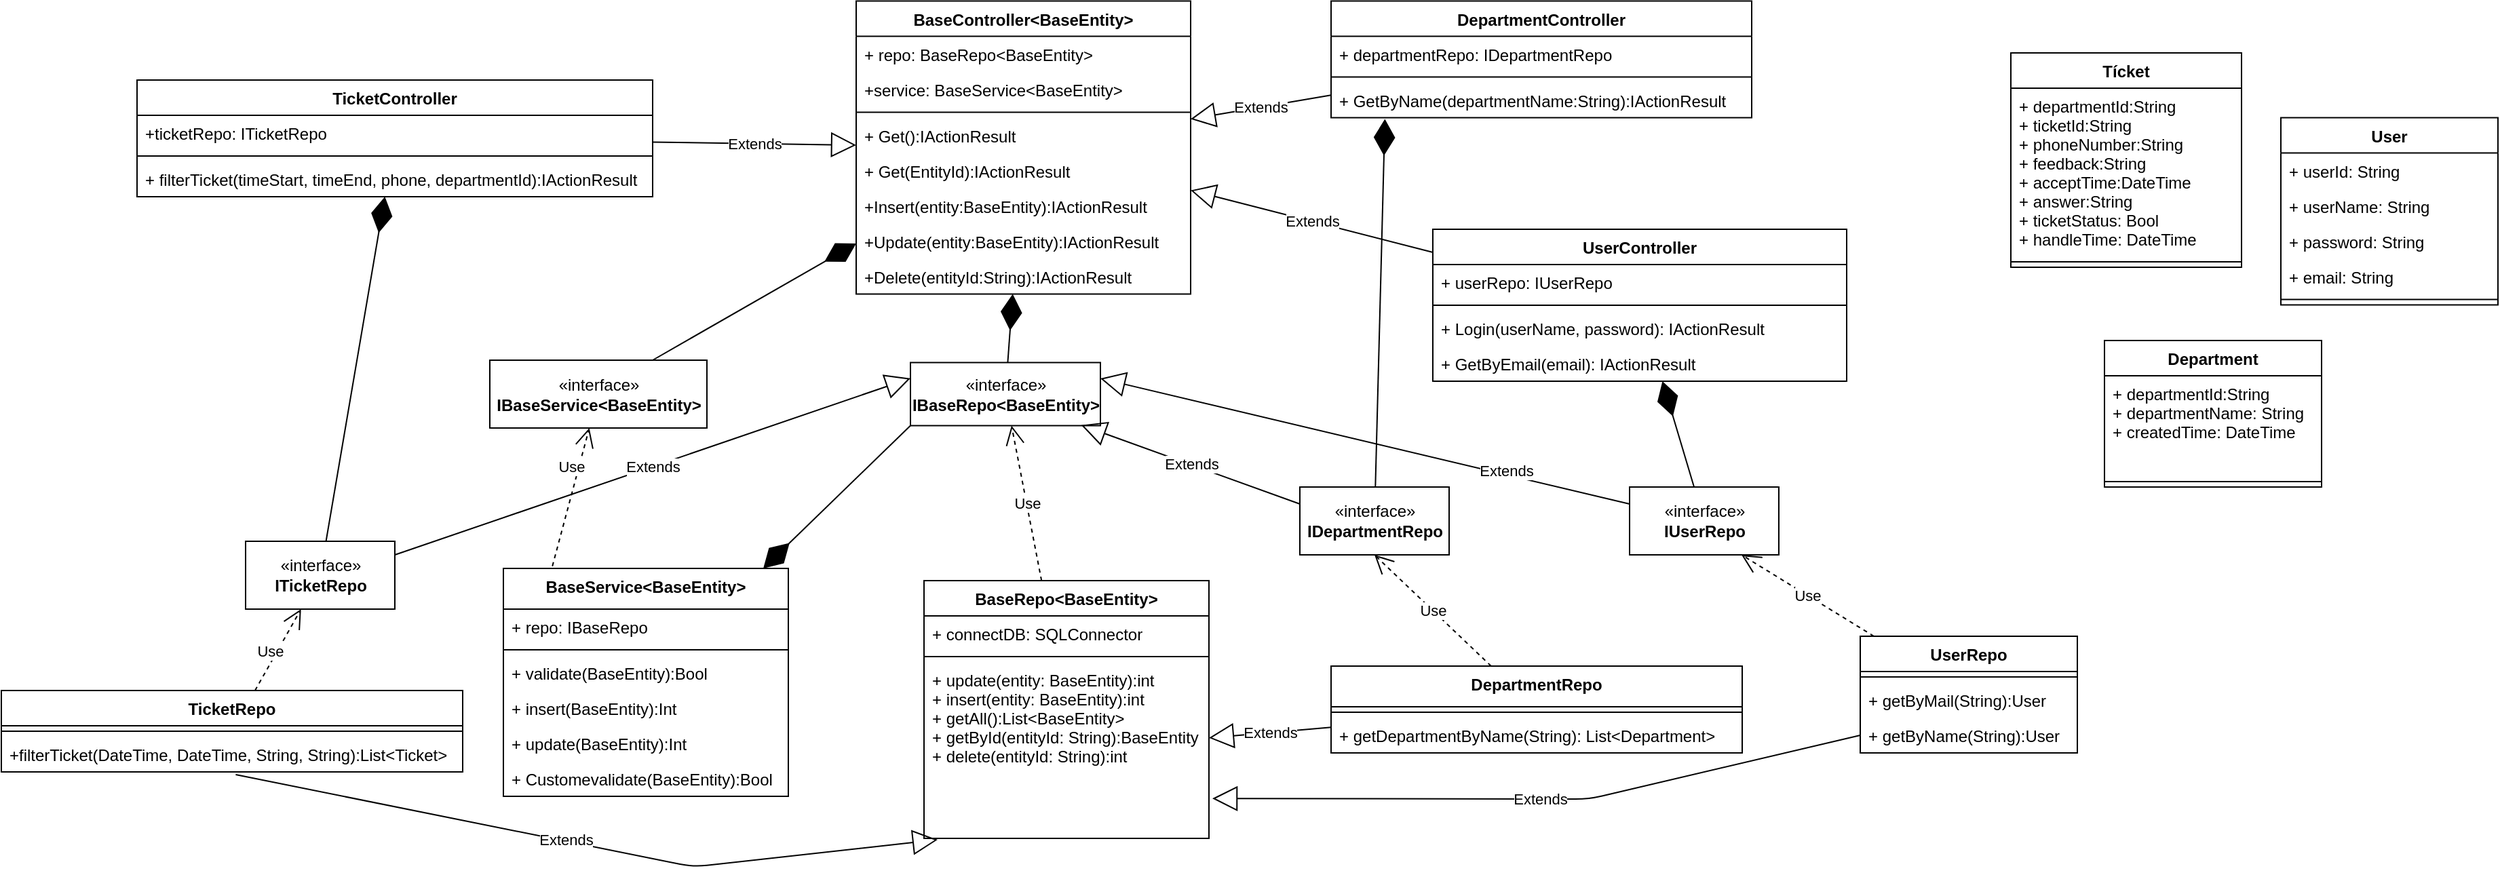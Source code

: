 <mxfile version="14.8.4" type="device"><diagram id="C5RBs43oDa-KdzZeNtuy" name="Page-1"><mxGraphModel dx="1821" dy="573" grid="1" gridSize="10" guides="1" tooltips="1" connect="1" arrows="1" fold="1" page="1" pageScale="1" pageWidth="827" pageHeight="1169" math="0" shadow="0"><root><mxCell id="WIyWlLk6GJQsqaUBKTNV-0"/><mxCell id="WIyWlLk6GJQsqaUBKTNV-1" parent="WIyWlLk6GJQsqaUBKTNV-0"/><mxCell id="pYWJ3vZQyfORk4aJKNxP-12" value="Tícket" style="swimlane;fontStyle=1;align=center;verticalAlign=top;childLayout=stackLayout;horizontal=1;startSize=26;horizontalStack=0;resizeParent=1;resizeParentMax=0;resizeLast=0;collapsible=1;marginBottom=0;" vertex="1" parent="WIyWlLk6GJQsqaUBKTNV-1"><mxGeometry x="1241" y="60" width="170" height="158" as="geometry"/></mxCell><mxCell id="pYWJ3vZQyfORk4aJKNxP-13" value="+ departmentId:String&#10;+ ticketId:String&#10;+ phoneNumber:String&#10;+ feedback:String&#10;+ acceptTime:DateTime&#10;+ answer:String&#10;+ ticketStatus: Bool&#10;+ handleTime: DateTime" style="text;strokeColor=none;fillColor=none;align=left;verticalAlign=top;spacingLeft=4;spacingRight=4;overflow=hidden;rotatable=0;points=[[0,0.5],[1,0.5]];portConstraint=eastwest;" vertex="1" parent="pYWJ3vZQyfORk4aJKNxP-12"><mxGeometry y="26" width="170" height="124" as="geometry"/></mxCell><mxCell id="pYWJ3vZQyfORk4aJKNxP-14" value="" style="line;strokeWidth=1;fillColor=none;align=left;verticalAlign=middle;spacingTop=-1;spacingLeft=3;spacingRight=3;rotatable=0;labelPosition=right;points=[];portConstraint=eastwest;" vertex="1" parent="pYWJ3vZQyfORk4aJKNxP-12"><mxGeometry y="150" width="170" height="8" as="geometry"/></mxCell><mxCell id="pYWJ3vZQyfORk4aJKNxP-16" value="Department" style="swimlane;fontStyle=1;align=center;verticalAlign=top;childLayout=stackLayout;horizontal=1;startSize=26;horizontalStack=0;resizeParent=1;resizeParentMax=0;resizeLast=0;collapsible=1;marginBottom=0;" vertex="1" parent="WIyWlLk6GJQsqaUBKTNV-1"><mxGeometry x="1310" y="272" width="160" height="108" as="geometry"/></mxCell><mxCell id="pYWJ3vZQyfORk4aJKNxP-17" value="+ departmentId:String&#10;+ departmentName: String&#10;+ createdTime: DateTime" style="text;strokeColor=none;fillColor=none;align=left;verticalAlign=top;spacingLeft=4;spacingRight=4;overflow=hidden;rotatable=0;points=[[0,0.5],[1,0.5]];portConstraint=eastwest;" vertex="1" parent="pYWJ3vZQyfORk4aJKNxP-16"><mxGeometry y="26" width="160" height="74" as="geometry"/></mxCell><mxCell id="pYWJ3vZQyfORk4aJKNxP-18" value="" style="line;strokeWidth=1;fillColor=none;align=left;verticalAlign=middle;spacingTop=-1;spacingLeft=3;spacingRight=3;rotatable=0;labelPosition=right;points=[];portConstraint=eastwest;" vertex="1" parent="pYWJ3vZQyfORk4aJKNxP-16"><mxGeometry y="100" width="160" height="8" as="geometry"/></mxCell><mxCell id="pYWJ3vZQyfORk4aJKNxP-21" value="«interface»&lt;br&gt;&lt;b&gt;IBaseService&amp;lt;BaseEntity&amp;gt;&lt;br&gt;&lt;/b&gt;" style="html=1;" vertex="1" parent="WIyWlLk6GJQsqaUBKTNV-1"><mxGeometry x="120" y="286.5" width="160" height="50" as="geometry"/></mxCell><mxCell id="pYWJ3vZQyfORk4aJKNxP-22" value="«interface»&lt;br&gt;&lt;b&gt;IBaseRepo&amp;lt;BaseEntity&amp;gt;&lt;/b&gt;" style="html=1;" vertex="1" parent="WIyWlLk6GJQsqaUBKTNV-1"><mxGeometry x="430" y="288.25" width="140" height="46.5" as="geometry"/></mxCell><mxCell id="pYWJ3vZQyfORk4aJKNxP-27" style="edgeStyle=orthogonalEdgeStyle;rounded=0;orthogonalLoop=1;jettySize=auto;html=1;exitX=0.5;exitY=1;exitDx=0;exitDy=0;" edge="1" parent="WIyWlLk6GJQsqaUBKTNV-1" source="pYWJ3vZQyfORk4aJKNxP-22" target="pYWJ3vZQyfORk4aJKNxP-22"><mxGeometry relative="1" as="geometry"/></mxCell><mxCell id="pYWJ3vZQyfORk4aJKNxP-28" value="BaseRepo&lt;BaseEntity&gt;" style="swimlane;fontStyle=1;align=center;verticalAlign=top;childLayout=stackLayout;horizontal=1;startSize=26;horizontalStack=0;resizeParent=1;resizeParentMax=0;resizeLast=0;collapsible=1;marginBottom=0;" vertex="1" parent="WIyWlLk6GJQsqaUBKTNV-1"><mxGeometry x="440" y="449" width="210" height="190" as="geometry"/></mxCell><mxCell id="pYWJ3vZQyfORk4aJKNxP-29" value="+ connectDB: SQLConnector" style="text;strokeColor=none;fillColor=none;align=left;verticalAlign=top;spacingLeft=4;spacingRight=4;overflow=hidden;rotatable=0;points=[[0,0.5],[1,0.5]];portConstraint=eastwest;" vertex="1" parent="pYWJ3vZQyfORk4aJKNxP-28"><mxGeometry y="26" width="210" height="26" as="geometry"/></mxCell><mxCell id="pYWJ3vZQyfORk4aJKNxP-30" value="" style="line;strokeWidth=1;fillColor=none;align=left;verticalAlign=middle;spacingTop=-1;spacingLeft=3;spacingRight=3;rotatable=0;labelPosition=right;points=[];portConstraint=eastwest;" vertex="1" parent="pYWJ3vZQyfORk4aJKNxP-28"><mxGeometry y="52" width="210" height="8" as="geometry"/></mxCell><mxCell id="pYWJ3vZQyfORk4aJKNxP-31" value="+ update(entity: BaseEntity):int&#10;+ insert(entity: BaseEntity):int&#10;+ getAll():List&lt;BaseEntity&gt;&#10;+ getById(entityId: String):BaseEntity&#10;+ delete(entityId: String):int" style="text;strokeColor=none;fillColor=none;align=left;verticalAlign=top;spacingLeft=4;spacingRight=4;overflow=hidden;rotatable=0;points=[[0,0.5],[1,0.5]];portConstraint=eastwest;" vertex="1" parent="pYWJ3vZQyfORk4aJKNxP-28"><mxGeometry y="60" width="210" height="130" as="geometry"/></mxCell><mxCell id="pYWJ3vZQyfORk4aJKNxP-32" value="BaseService&lt;BaseEntity&gt;" style="swimlane;fontStyle=1;align=center;verticalAlign=top;childLayout=stackLayout;horizontal=1;startSize=30;horizontalStack=0;resizeParent=1;resizeParentMax=0;resizeLast=0;collapsible=1;marginBottom=0;" vertex="1" parent="WIyWlLk6GJQsqaUBKTNV-1"><mxGeometry x="130" y="440" width="210" height="168" as="geometry"/></mxCell><mxCell id="pYWJ3vZQyfORk4aJKNxP-33" value="+ repo: IBaseRepo" style="text;strokeColor=none;fillColor=none;align=left;verticalAlign=top;spacingLeft=4;spacingRight=4;overflow=hidden;rotatable=0;points=[[0,0.5],[1,0.5]];portConstraint=eastwest;" vertex="1" parent="pYWJ3vZQyfORk4aJKNxP-32"><mxGeometry y="30" width="210" height="26" as="geometry"/></mxCell><mxCell id="pYWJ3vZQyfORk4aJKNxP-34" value="" style="line;strokeWidth=1;fillColor=none;align=left;verticalAlign=middle;spacingTop=-1;spacingLeft=3;spacingRight=3;rotatable=0;labelPosition=right;points=[];portConstraint=eastwest;" vertex="1" parent="pYWJ3vZQyfORk4aJKNxP-32"><mxGeometry y="56" width="210" height="8" as="geometry"/></mxCell><mxCell id="pYWJ3vZQyfORk4aJKNxP-35" value="+ validate(BaseEntity):Bool" style="text;strokeColor=none;fillColor=none;align=left;verticalAlign=top;spacingLeft=4;spacingRight=4;overflow=hidden;rotatable=0;points=[[0,0.5],[1,0.5]];portConstraint=eastwest;" vertex="1" parent="pYWJ3vZQyfORk4aJKNxP-32"><mxGeometry y="64" width="210" height="26" as="geometry"/></mxCell><mxCell id="pYWJ3vZQyfORk4aJKNxP-61" value="+ insert(BaseEntity):Int" style="text;strokeColor=none;fillColor=none;align=left;verticalAlign=top;spacingLeft=4;spacingRight=4;overflow=hidden;rotatable=0;points=[[0,0.5],[1,0.5]];portConstraint=eastwest;" vertex="1" parent="pYWJ3vZQyfORk4aJKNxP-32"><mxGeometry y="90" width="210" height="26" as="geometry"/></mxCell><mxCell id="pYWJ3vZQyfORk4aJKNxP-62" value="+ update(BaseEntity):Int" style="text;strokeColor=none;fillColor=none;align=left;verticalAlign=top;spacingLeft=4;spacingRight=4;overflow=hidden;rotatable=0;points=[[0,0.5],[1,0.5]];portConstraint=eastwest;" vertex="1" parent="pYWJ3vZQyfORk4aJKNxP-32"><mxGeometry y="116" width="210" height="26" as="geometry"/></mxCell><mxCell id="pYWJ3vZQyfORk4aJKNxP-63" value="+ Customevalidate(BaseEntity):Bool" style="text;strokeColor=none;fillColor=none;align=left;verticalAlign=top;spacingLeft=4;spacingRight=4;overflow=hidden;rotatable=0;points=[[0,0.5],[1,0.5]];portConstraint=eastwest;" vertex="1" parent="pYWJ3vZQyfORk4aJKNxP-32"><mxGeometry y="142" width="210" height="26" as="geometry"/></mxCell><mxCell id="pYWJ3vZQyfORk4aJKNxP-41" value="" style="endArrow=diamondThin;endFill=1;endSize=24;html=1;exitX=0;exitY=1;exitDx=0;exitDy=0;" edge="1" parent="WIyWlLk6GJQsqaUBKTNV-1" source="pYWJ3vZQyfORk4aJKNxP-22" target="pYWJ3vZQyfORk4aJKNxP-32"><mxGeometry width="160" relative="1" as="geometry"><mxPoint x="660" y="244.5" as="sourcePoint"/><mxPoint x="500" y="244.5" as="targetPoint"/></mxGeometry></mxCell><mxCell id="pYWJ3vZQyfORk4aJKNxP-48" value="BaseController&lt;BaseEntity&gt;" style="swimlane;fontStyle=1;align=center;verticalAlign=top;childLayout=stackLayout;horizontal=1;startSize=26;horizontalStack=0;resizeParent=1;resizeParentMax=0;resizeLast=0;collapsible=1;marginBottom=0;" vertex="1" parent="WIyWlLk6GJQsqaUBKTNV-1"><mxGeometry x="390" y="21.75" width="246.5" height="216" as="geometry"/></mxCell><mxCell id="pYWJ3vZQyfORk4aJKNxP-49" value="+ repo: BaseRepo&lt;BaseEntity&gt;" style="text;strokeColor=none;fillColor=none;align=left;verticalAlign=top;spacingLeft=4;spacingRight=4;overflow=hidden;rotatable=0;points=[[0,0.5],[1,0.5]];portConstraint=eastwest;" vertex="1" parent="pYWJ3vZQyfORk4aJKNxP-48"><mxGeometry y="26" width="246.5" height="26" as="geometry"/></mxCell><mxCell id="pYWJ3vZQyfORk4aJKNxP-52" value="+service: BaseService&lt;BaseEntity&gt;" style="text;strokeColor=none;fillColor=none;align=left;verticalAlign=top;spacingLeft=4;spacingRight=4;overflow=hidden;rotatable=0;points=[[0,0.5],[1,0.5]];portConstraint=eastwest;" vertex="1" parent="pYWJ3vZQyfORk4aJKNxP-48"><mxGeometry y="52" width="246.5" height="26" as="geometry"/></mxCell><mxCell id="pYWJ3vZQyfORk4aJKNxP-50" value="" style="line;strokeWidth=1;fillColor=none;align=left;verticalAlign=middle;spacingTop=-1;spacingLeft=3;spacingRight=3;rotatable=0;labelPosition=right;points=[];portConstraint=eastwest;" vertex="1" parent="pYWJ3vZQyfORk4aJKNxP-48"><mxGeometry y="78" width="246.5" height="8" as="geometry"/></mxCell><mxCell id="pYWJ3vZQyfORk4aJKNxP-51" value="+ Get():IActionResult&#10;" style="text;strokeColor=none;fillColor=none;align=left;verticalAlign=top;spacingLeft=4;spacingRight=4;overflow=hidden;rotatable=0;points=[[0,0.5],[1,0.5]];portConstraint=eastwest;" vertex="1" parent="pYWJ3vZQyfORk4aJKNxP-48"><mxGeometry y="86" width="246.5" height="26" as="geometry"/></mxCell><mxCell id="pYWJ3vZQyfORk4aJKNxP-53" value="+ Get(EntityId):IActionResult&#10;" style="text;strokeColor=none;fillColor=none;align=left;verticalAlign=top;spacingLeft=4;spacingRight=4;overflow=hidden;rotatable=0;points=[[0,0.5],[1,0.5]];portConstraint=eastwest;" vertex="1" parent="pYWJ3vZQyfORk4aJKNxP-48"><mxGeometry y="112" width="246.5" height="26" as="geometry"/></mxCell><mxCell id="pYWJ3vZQyfORk4aJKNxP-54" value="+Insert(entity:BaseEntity):IActionResult" style="text;strokeColor=none;fillColor=none;align=left;verticalAlign=top;spacingLeft=4;spacingRight=4;overflow=hidden;rotatable=0;points=[[0,0.5],[1,0.5]];portConstraint=eastwest;" vertex="1" parent="pYWJ3vZQyfORk4aJKNxP-48"><mxGeometry y="138" width="246.5" height="26" as="geometry"/></mxCell><mxCell id="pYWJ3vZQyfORk4aJKNxP-55" value="+Update(entity:BaseEntity):IActionResult" style="text;strokeColor=none;fillColor=none;align=left;verticalAlign=top;spacingLeft=4;spacingRight=4;overflow=hidden;rotatable=0;points=[[0,0.5],[1,0.5]];portConstraint=eastwest;" vertex="1" parent="pYWJ3vZQyfORk4aJKNxP-48"><mxGeometry y="164" width="246.5" height="26" as="geometry"/></mxCell><mxCell id="pYWJ3vZQyfORk4aJKNxP-56" value="+Delete(entityId:String):IActionResult" style="text;strokeColor=none;fillColor=none;align=left;verticalAlign=top;spacingLeft=4;spacingRight=4;overflow=hidden;rotatable=0;points=[[0,0.5],[1,0.5]];portConstraint=eastwest;" vertex="1" parent="pYWJ3vZQyfORk4aJKNxP-48"><mxGeometry y="190" width="246.5" height="26" as="geometry"/></mxCell><mxCell id="pYWJ3vZQyfORk4aJKNxP-57" value="" style="endArrow=diamondThin;endFill=1;endSize=24;html=1;exitX=0.75;exitY=0;exitDx=0;exitDy=0;" edge="1" parent="WIyWlLk6GJQsqaUBKTNV-1" source="pYWJ3vZQyfORk4aJKNxP-21" target="pYWJ3vZQyfORk4aJKNxP-48"><mxGeometry width="160" relative="1" as="geometry"><mxPoint x="290" y="230" as="sourcePoint"/><mxPoint x="250" y="260" as="targetPoint"/></mxGeometry></mxCell><mxCell id="pYWJ3vZQyfORk4aJKNxP-58" value="" style="endArrow=diamondThin;endFill=1;endSize=24;html=1;" edge="1" parent="WIyWlLk6GJQsqaUBKTNV-1" source="pYWJ3vZQyfORk4aJKNxP-22" target="pYWJ3vZQyfORk4aJKNxP-48"><mxGeometry width="160" relative="1" as="geometry"><mxPoint x="400" y="228.219" as="sourcePoint"/><mxPoint x="300" y="300" as="targetPoint"/></mxGeometry></mxCell><mxCell id="pYWJ3vZQyfORk4aJKNxP-59" value="«interface»&lt;br&gt;&lt;b&gt;IDepartmentRepo&lt;/b&gt;" style="html=1;" vertex="1" parent="WIyWlLk6GJQsqaUBKTNV-1"><mxGeometry x="717" y="380" width="110" height="50" as="geometry"/></mxCell><mxCell id="pYWJ3vZQyfORk4aJKNxP-60" value="«interface»&lt;br&gt;&lt;b&gt;ITicketRepo&lt;/b&gt;" style="html=1;" vertex="1" parent="WIyWlLk6GJQsqaUBKTNV-1"><mxGeometry x="-60" y="420" width="110" height="50" as="geometry"/></mxCell><mxCell id="pYWJ3vZQyfORk4aJKNxP-67" value="Extends" style="endArrow=block;endSize=16;endFill=0;html=1;entryX=0.899;entryY=0.992;entryDx=0;entryDy=0;exitX=0;exitY=0.25;exitDx=0;exitDy=0;entryPerimeter=0;" edge="1" parent="WIyWlLk6GJQsqaUBKTNV-1" source="pYWJ3vZQyfORk4aJKNxP-59" target="pYWJ3vZQyfORk4aJKNxP-22"><mxGeometry width="160" relative="1" as="geometry"><mxPoint x="550" y="330" as="sourcePoint"/><mxPoint x="730" y="360" as="targetPoint"/></mxGeometry></mxCell><mxCell id="pYWJ3vZQyfORk4aJKNxP-68" value="Extends" style="endArrow=block;endSize=16;endFill=0;html=1;entryX=0;entryY=0.25;entryDx=0;entryDy=0;" edge="1" parent="WIyWlLk6GJQsqaUBKTNV-1" target="pYWJ3vZQyfORk4aJKNxP-22"><mxGeometry width="160" relative="1" as="geometry"><mxPoint x="50" y="430" as="sourcePoint"/><mxPoint x="440" y="310" as="targetPoint"/></mxGeometry></mxCell><mxCell id="pYWJ3vZQyfORk4aJKNxP-69" value="TicketRepo" style="swimlane;fontStyle=1;align=center;verticalAlign=top;childLayout=stackLayout;horizontal=1;startSize=26;horizontalStack=0;resizeParent=1;resizeParentMax=0;resizeLast=0;collapsible=1;marginBottom=0;" vertex="1" parent="WIyWlLk6GJQsqaUBKTNV-1"><mxGeometry x="-240" y="530" width="340" height="60" as="geometry"/></mxCell><mxCell id="pYWJ3vZQyfORk4aJKNxP-71" value="" style="line;strokeWidth=1;fillColor=none;align=left;verticalAlign=middle;spacingTop=-1;spacingLeft=3;spacingRight=3;rotatable=0;labelPosition=right;points=[];portConstraint=eastwest;" vertex="1" parent="pYWJ3vZQyfORk4aJKNxP-69"><mxGeometry y="26" width="340" height="8" as="geometry"/></mxCell><mxCell id="pYWJ3vZQyfORk4aJKNxP-72" value="+filterTicket(DateTime, DateTime, String, String):List&lt;Ticket&gt;" style="text;strokeColor=none;fillColor=none;align=left;verticalAlign=top;spacingLeft=4;spacingRight=4;overflow=hidden;rotatable=0;points=[[0,0.5],[1,0.5]];portConstraint=eastwest;" vertex="1" parent="pYWJ3vZQyfORk4aJKNxP-69"><mxGeometry y="34" width="340" height="26" as="geometry"/></mxCell><mxCell id="pYWJ3vZQyfORk4aJKNxP-73" value="DepartmentRepo" style="swimlane;fontStyle=1;align=center;verticalAlign=top;childLayout=stackLayout;horizontal=1;startSize=30;horizontalStack=0;resizeParent=1;resizeParentMax=0;resizeLast=0;collapsible=1;marginBottom=0;" vertex="1" parent="WIyWlLk6GJQsqaUBKTNV-1"><mxGeometry x="740" y="512" width="303" height="64" as="geometry"/></mxCell><mxCell id="pYWJ3vZQyfORk4aJKNxP-75" value="" style="line;strokeWidth=1;fillColor=none;align=left;verticalAlign=middle;spacingTop=-1;spacingLeft=3;spacingRight=3;rotatable=0;labelPosition=right;points=[];portConstraint=eastwest;" vertex="1" parent="pYWJ3vZQyfORk4aJKNxP-73"><mxGeometry y="30" width="303" height="8" as="geometry"/></mxCell><mxCell id="pYWJ3vZQyfORk4aJKNxP-82" value="+ getDepartmentByName(String): List&lt;Department&gt;" style="text;strokeColor=none;fillColor=none;align=left;verticalAlign=top;spacingLeft=4;spacingRight=4;overflow=hidden;rotatable=0;points=[[0,0.5],[1,0.5]];portConstraint=eastwest;" vertex="1" parent="pYWJ3vZQyfORk4aJKNxP-73"><mxGeometry y="38" width="303" height="26" as="geometry"/></mxCell><mxCell id="pYWJ3vZQyfORk4aJKNxP-79" value="Extends" style="endArrow=block;endSize=16;endFill=0;html=1;exitX=0.508;exitY=1.077;exitDx=0;exitDy=0;exitPerimeter=0;" edge="1" parent="WIyWlLk6GJQsqaUBKTNV-1" source="pYWJ3vZQyfORk4aJKNxP-72"><mxGeometry x="-0.057" y="1" width="160" relative="1" as="geometry"><mxPoint x="440" y="309.875" as="sourcePoint"/><mxPoint x="450" y="640" as="targetPoint"/><Array as="points"><mxPoint x="270" y="660"/></Array><mxPoint as="offset"/></mxGeometry></mxCell><mxCell id="pYWJ3vZQyfORk4aJKNxP-84" value="TicketController" style="swimlane;fontStyle=1;align=center;verticalAlign=top;childLayout=stackLayout;horizontal=1;startSize=26;horizontalStack=0;resizeParent=1;resizeParentMax=0;resizeLast=0;collapsible=1;marginBottom=0;" vertex="1" parent="WIyWlLk6GJQsqaUBKTNV-1"><mxGeometry x="-140" y="80" width="380" height="86" as="geometry"/></mxCell><mxCell id="pYWJ3vZQyfORk4aJKNxP-85" value="+ticketRepo: ITicketRepo" style="text;strokeColor=none;fillColor=none;align=left;verticalAlign=top;spacingLeft=4;spacingRight=4;overflow=hidden;rotatable=0;points=[[0,0.5],[1,0.5]];portConstraint=eastwest;" vertex="1" parent="pYWJ3vZQyfORk4aJKNxP-84"><mxGeometry y="26" width="380" height="26" as="geometry"/></mxCell><mxCell id="pYWJ3vZQyfORk4aJKNxP-86" value="" style="line;strokeWidth=1;fillColor=none;align=left;verticalAlign=middle;spacingTop=-1;spacingLeft=3;spacingRight=3;rotatable=0;labelPosition=right;points=[];portConstraint=eastwest;" vertex="1" parent="pYWJ3vZQyfORk4aJKNxP-84"><mxGeometry y="52" width="380" height="8" as="geometry"/></mxCell><mxCell id="pYWJ3vZQyfORk4aJKNxP-87" value="+ filterTicket(timeStart, timeEnd, phone, departmentId):IActionResult" style="text;strokeColor=none;fillColor=none;align=left;verticalAlign=top;spacingLeft=4;spacingRight=4;overflow=hidden;rotatable=0;points=[[0,0.5],[1,0.5]];portConstraint=eastwest;" vertex="1" parent="pYWJ3vZQyfORk4aJKNxP-84"><mxGeometry y="60" width="380" height="26" as="geometry"/></mxCell><mxCell id="pYWJ3vZQyfORk4aJKNxP-88" value="Extends" style="endArrow=block;endSize=16;endFill=0;html=1;" edge="1" parent="WIyWlLk6GJQsqaUBKTNV-1" source="pYWJ3vZQyfORk4aJKNxP-84" target="pYWJ3vZQyfORk4aJKNxP-48"><mxGeometry width="160" relative="1" as="geometry"><mxPoint x="440" y="309.875" as="sourcePoint"/><mxPoint x="60" y="455" as="targetPoint"/></mxGeometry></mxCell><mxCell id="pYWJ3vZQyfORk4aJKNxP-89" value="DepartmentController" style="swimlane;fontStyle=1;align=center;verticalAlign=top;childLayout=stackLayout;horizontal=1;startSize=26;horizontalStack=0;resizeParent=1;resizeParentMax=0;resizeLast=0;collapsible=1;marginBottom=0;" vertex="1" parent="WIyWlLk6GJQsqaUBKTNV-1"><mxGeometry x="740" y="21.75" width="310" height="86" as="geometry"/></mxCell><mxCell id="pYWJ3vZQyfORk4aJKNxP-90" value="+ departmentRepo: IDepartmentRepo" style="text;strokeColor=none;fillColor=none;align=left;verticalAlign=top;spacingLeft=4;spacingRight=4;overflow=hidden;rotatable=0;points=[[0,0.5],[1,0.5]];portConstraint=eastwest;" vertex="1" parent="pYWJ3vZQyfORk4aJKNxP-89"><mxGeometry y="26" width="310" height="26" as="geometry"/></mxCell><mxCell id="pYWJ3vZQyfORk4aJKNxP-91" value="" style="line;strokeWidth=1;fillColor=none;align=left;verticalAlign=middle;spacingTop=-1;spacingLeft=3;spacingRight=3;rotatable=0;labelPosition=right;points=[];portConstraint=eastwest;" vertex="1" parent="pYWJ3vZQyfORk4aJKNxP-89"><mxGeometry y="52" width="310" height="8" as="geometry"/></mxCell><mxCell id="pYWJ3vZQyfORk4aJKNxP-92" value="+ GetByName(departmentName:String):IActionResult" style="text;strokeColor=none;fillColor=none;align=left;verticalAlign=top;spacingLeft=4;spacingRight=4;overflow=hidden;rotatable=0;points=[[0,0.5],[1,0.5]];portConstraint=eastwest;" vertex="1" parent="pYWJ3vZQyfORk4aJKNxP-89"><mxGeometry y="60" width="310" height="26" as="geometry"/></mxCell><mxCell id="pYWJ3vZQyfORk4aJKNxP-94" value="" style="endArrow=diamondThin;endFill=1;endSize=24;html=1;entryX=0.128;entryY=1.04;entryDx=0;entryDy=0;entryPerimeter=0;" edge="1" parent="WIyWlLk6GJQsqaUBKTNV-1" source="pYWJ3vZQyfORk4aJKNxP-59" target="pYWJ3vZQyfORk4aJKNxP-92"><mxGeometry width="160" relative="1" as="geometry"><mxPoint x="511.695" y="298.25" as="sourcePoint"/><mxPoint x="515.377" y="247.75" as="targetPoint"/></mxGeometry></mxCell><mxCell id="pYWJ3vZQyfORk4aJKNxP-95" value="" style="endArrow=diamondThin;endFill=1;endSize=24;html=1;" edge="1" parent="WIyWlLk6GJQsqaUBKTNV-1" source="pYWJ3vZQyfORk4aJKNxP-60" target="pYWJ3vZQyfORk4aJKNxP-84"><mxGeometry width="160" relative="1" as="geometry"><mxPoint x="250" y="296.5" as="sourcePoint"/><mxPoint x="400" y="210.452" as="targetPoint"/></mxGeometry></mxCell><mxCell id="pYWJ3vZQyfORk4aJKNxP-97" value="User" style="swimlane;fontStyle=1;align=center;verticalAlign=top;childLayout=stackLayout;horizontal=1;startSize=26;horizontalStack=0;resizeParent=1;resizeParentMax=0;resizeLast=0;collapsible=1;marginBottom=0;" vertex="1" parent="WIyWlLk6GJQsqaUBKTNV-1"><mxGeometry x="1440" y="107.75" width="160" height="138" as="geometry"/></mxCell><mxCell id="pYWJ3vZQyfORk4aJKNxP-98" value="+ userId: String    " style="text;strokeColor=none;fillColor=none;align=left;verticalAlign=top;spacingLeft=4;spacingRight=4;overflow=hidden;rotatable=0;points=[[0,0.5],[1,0.5]];portConstraint=eastwest;" vertex="1" parent="pYWJ3vZQyfORk4aJKNxP-97"><mxGeometry y="26" width="160" height="26" as="geometry"/></mxCell><mxCell id="pYWJ3vZQyfORk4aJKNxP-100" value="+ userName: String" style="text;strokeColor=none;fillColor=none;align=left;verticalAlign=top;spacingLeft=4;spacingRight=4;overflow=hidden;rotatable=0;points=[[0,0.5],[1,0.5]];portConstraint=eastwest;" vertex="1" parent="pYWJ3vZQyfORk4aJKNxP-97"><mxGeometry y="52" width="160" height="26" as="geometry"/></mxCell><mxCell id="pYWJ3vZQyfORk4aJKNxP-104" value="+ password: String" style="text;strokeColor=none;fillColor=none;align=left;verticalAlign=top;spacingLeft=4;spacingRight=4;overflow=hidden;rotatable=0;points=[[0,0.5],[1,0.5]];portConstraint=eastwest;" vertex="1" parent="pYWJ3vZQyfORk4aJKNxP-97"><mxGeometry y="78" width="160" height="26" as="geometry"/></mxCell><mxCell id="pYWJ3vZQyfORk4aJKNxP-105" value="+ email: String" style="text;strokeColor=none;fillColor=none;align=left;verticalAlign=top;spacingLeft=4;spacingRight=4;overflow=hidden;rotatable=0;points=[[0,0.5],[1,0.5]];portConstraint=eastwest;" vertex="1" parent="pYWJ3vZQyfORk4aJKNxP-97"><mxGeometry y="104" width="160" height="26" as="geometry"/></mxCell><mxCell id="pYWJ3vZQyfORk4aJKNxP-99" value="" style="line;strokeWidth=1;fillColor=none;align=left;verticalAlign=middle;spacingTop=-1;spacingLeft=3;spacingRight=3;rotatable=0;labelPosition=right;points=[];portConstraint=eastwest;" vertex="1" parent="pYWJ3vZQyfORk4aJKNxP-97"><mxGeometry y="130" width="160" height="8" as="geometry"/></mxCell><mxCell id="pYWJ3vZQyfORk4aJKNxP-111" value="«interface»&lt;br&gt;&lt;b&gt;IUserRepo&lt;/b&gt;" style="html=1;" vertex="1" parent="WIyWlLk6GJQsqaUBKTNV-1"><mxGeometry x="960" y="380" width="110" height="50" as="geometry"/></mxCell><mxCell id="pYWJ3vZQyfORk4aJKNxP-112" value="Extends" style="endArrow=block;endSize=16;endFill=0;html=1;exitX=0;exitY=0.25;exitDx=0;exitDy=0;" edge="1" parent="WIyWlLk6GJQsqaUBKTNV-1" source="pYWJ3vZQyfORk4aJKNxP-111"><mxGeometry x="-0.532" y="-3" width="160" relative="1" as="geometry"><mxPoint x="580" y="321.5" as="sourcePoint"/><mxPoint x="570" y="300" as="targetPoint"/><Array as="points"/><mxPoint as="offset"/></mxGeometry></mxCell><mxCell id="pYWJ3vZQyfORk4aJKNxP-113" value="UserRepo" style="swimlane;fontStyle=1;align=center;verticalAlign=top;childLayout=stackLayout;horizontal=1;startSize=26;horizontalStack=0;resizeParent=1;resizeParentMax=0;resizeLast=0;collapsible=1;marginBottom=0;" vertex="1" parent="WIyWlLk6GJQsqaUBKTNV-1"><mxGeometry x="1130" y="490" width="160" height="86" as="geometry"/></mxCell><mxCell id="pYWJ3vZQyfORk4aJKNxP-115" value="" style="line;strokeWidth=1;fillColor=none;align=left;verticalAlign=middle;spacingTop=-1;spacingLeft=3;spacingRight=3;rotatable=0;labelPosition=right;points=[];portConstraint=eastwest;" vertex="1" parent="pYWJ3vZQyfORk4aJKNxP-113"><mxGeometry y="26" width="160" height="8" as="geometry"/></mxCell><mxCell id="pYWJ3vZQyfORk4aJKNxP-116" value="+ getByMail(String):User" style="text;strokeColor=none;fillColor=none;align=left;verticalAlign=top;spacingLeft=4;spacingRight=4;overflow=hidden;rotatable=0;points=[[0,0.5],[1,0.5]];portConstraint=eastwest;" vertex="1" parent="pYWJ3vZQyfORk4aJKNxP-113"><mxGeometry y="34" width="160" height="26" as="geometry"/></mxCell><mxCell id="pYWJ3vZQyfORk4aJKNxP-118" value="+ getByName(String):User" style="text;strokeColor=none;fillColor=none;align=left;verticalAlign=top;spacingLeft=4;spacingRight=4;overflow=hidden;rotatable=0;points=[[0,0.5],[1,0.5]];portConstraint=eastwest;" vertex="1" parent="pYWJ3vZQyfORk4aJKNxP-113"><mxGeometry y="60" width="160" height="26" as="geometry"/></mxCell><mxCell id="pYWJ3vZQyfORk4aJKNxP-119" value="UserController" style="swimlane;fontStyle=1;align=center;verticalAlign=top;childLayout=stackLayout;horizontal=1;startSize=26;horizontalStack=0;resizeParent=1;resizeParentMax=0;resizeLast=0;collapsible=1;marginBottom=0;" vertex="1" parent="WIyWlLk6GJQsqaUBKTNV-1"><mxGeometry x="815" y="190" width="305" height="112" as="geometry"/></mxCell><mxCell id="pYWJ3vZQyfORk4aJKNxP-120" value="+ userRepo: IUserRepo" style="text;strokeColor=none;fillColor=none;align=left;verticalAlign=top;spacingLeft=4;spacingRight=4;overflow=hidden;rotatable=0;points=[[0,0.5],[1,0.5]];portConstraint=eastwest;" vertex="1" parent="pYWJ3vZQyfORk4aJKNxP-119"><mxGeometry y="26" width="305" height="26" as="geometry"/></mxCell><mxCell id="pYWJ3vZQyfORk4aJKNxP-121" value="" style="line;strokeWidth=1;fillColor=none;align=left;verticalAlign=middle;spacingTop=-1;spacingLeft=3;spacingRight=3;rotatable=0;labelPosition=right;points=[];portConstraint=eastwest;" vertex="1" parent="pYWJ3vZQyfORk4aJKNxP-119"><mxGeometry y="52" width="305" height="8" as="geometry"/></mxCell><mxCell id="pYWJ3vZQyfORk4aJKNxP-122" value="+ Login(userName, password): IActionResult" style="text;strokeColor=none;fillColor=none;align=left;verticalAlign=top;spacingLeft=4;spacingRight=4;overflow=hidden;rotatable=0;points=[[0,0.5],[1,0.5]];portConstraint=eastwest;" vertex="1" parent="pYWJ3vZQyfORk4aJKNxP-119"><mxGeometry y="60" width="305" height="26" as="geometry"/></mxCell><mxCell id="pYWJ3vZQyfORk4aJKNxP-123" value="+ GetByEmail(email): IActionResult" style="text;strokeColor=none;fillColor=none;align=left;verticalAlign=top;spacingLeft=4;spacingRight=4;overflow=hidden;rotatable=0;points=[[0,0.5],[1,0.5]];portConstraint=eastwest;" vertex="1" parent="pYWJ3vZQyfORk4aJKNxP-119"><mxGeometry y="86" width="305" height="26" as="geometry"/></mxCell><mxCell id="pYWJ3vZQyfORk4aJKNxP-124" value="" style="endArrow=diamondThin;endFill=1;endSize=24;html=1;" edge="1" parent="WIyWlLk6GJQsqaUBKTNV-1" source="pYWJ3vZQyfORk4aJKNxP-111" target="pYWJ3vZQyfORk4aJKNxP-119"><mxGeometry width="160" relative="1" as="geometry"><mxPoint x="782.648" y="390" as="sourcePoint"/><mxPoint x="789.68" y="118.79" as="targetPoint"/></mxGeometry></mxCell><mxCell id="pYWJ3vZQyfORk4aJKNxP-81" value="Extends" style="endArrow=block;endSize=16;endFill=0;html=1;" edge="1" parent="WIyWlLk6GJQsqaUBKTNV-1" source="pYWJ3vZQyfORk4aJKNxP-73" target="pYWJ3vZQyfORk4aJKNxP-31"><mxGeometry width="160" relative="1" as="geometry"><mxPoint x="330" y="500" as="sourcePoint"/><mxPoint x="490" y="500" as="targetPoint"/></mxGeometry></mxCell><mxCell id="pYWJ3vZQyfORk4aJKNxP-125" value="Extends" style="endArrow=block;endSize=16;endFill=0;html=1;entryX=1.012;entryY=0.774;entryDx=0;entryDy=0;entryPerimeter=0;exitX=0;exitY=0.5;exitDx=0;exitDy=0;" edge="1" parent="WIyWlLk6GJQsqaUBKTNV-1" source="pYWJ3vZQyfORk4aJKNxP-118" target="pYWJ3vZQyfORk4aJKNxP-31"><mxGeometry width="160" relative="1" as="geometry"><mxPoint x="750" y="567.117" as="sourcePoint"/><mxPoint x="660" y="574.909" as="targetPoint"/><Array as="points"><mxPoint x="930" y="610"/></Array></mxGeometry></mxCell><mxCell id="pYWJ3vZQyfORk4aJKNxP-93" value="Extends" style="endArrow=block;endSize=16;endFill=0;html=1;" edge="1" parent="WIyWlLk6GJQsqaUBKTNV-1" source="pYWJ3vZQyfORk4aJKNxP-89" target="pYWJ3vZQyfORk4aJKNxP-48"><mxGeometry width="160" relative="1" as="geometry"><mxPoint x="400" y="138.063" as="sourcePoint"/><mxPoint x="110" y="134.095" as="targetPoint"/><Array as="points"/></mxGeometry></mxCell><mxCell id="pYWJ3vZQyfORk4aJKNxP-126" value="Extends" style="endArrow=block;endSize=16;endFill=0;html=1;" edge="1" parent="WIyWlLk6GJQsqaUBKTNV-1" source="pYWJ3vZQyfORk4aJKNxP-119" target="pYWJ3vZQyfORk4aJKNxP-48"><mxGeometry width="160" relative="1" as="geometry"><mxPoint x="750" y="101.142" as="sourcePoint"/><mxPoint x="646.5" y="118.764" as="targetPoint"/><Array as="points"/></mxGeometry></mxCell><mxCell id="pYWJ3vZQyfORk4aJKNxP-127" value="Use" style="endArrow=open;endSize=12;dashed=1;html=1;entryX=0.5;entryY=1;entryDx=0;entryDy=0;" edge="1" parent="WIyWlLk6GJQsqaUBKTNV-1" source="pYWJ3vZQyfORk4aJKNxP-73" target="pYWJ3vZQyfORk4aJKNxP-59"><mxGeometry width="160" relative="1" as="geometry"><mxPoint x="890" y="500" as="sourcePoint"/><mxPoint x="700" y="460" as="targetPoint"/></mxGeometry></mxCell><mxCell id="pYWJ3vZQyfORk4aJKNxP-128" value="Use" style="endArrow=open;endSize=12;dashed=1;html=1;entryX=0.75;entryY=1;entryDx=0;entryDy=0;" edge="1" parent="WIyWlLk6GJQsqaUBKTNV-1" source="pYWJ3vZQyfORk4aJKNxP-113" target="pYWJ3vZQyfORk4aJKNxP-111"><mxGeometry width="160" relative="1" as="geometry"><mxPoint x="965.956" y="490" as="sourcePoint"/><mxPoint x="880" y="408" as="targetPoint"/></mxGeometry></mxCell><mxCell id="pYWJ3vZQyfORk4aJKNxP-129" value="Use" style="endArrow=open;endSize=12;dashed=1;html=1;" edge="1" parent="WIyWlLk6GJQsqaUBKTNV-1" source="pYWJ3vZQyfORk4aJKNxP-28" target="pYWJ3vZQyfORk4aJKNxP-22"><mxGeometry width="160" relative="1" as="geometry"><mxPoint x="867.956" y="522" as="sourcePoint"/><mxPoint x="782" y="440" as="targetPoint"/></mxGeometry></mxCell><mxCell id="pYWJ3vZQyfORk4aJKNxP-130" value="Use" style="endArrow=open;endSize=12;dashed=1;html=1;exitX=0.172;exitY=-0.01;exitDx=0;exitDy=0;exitPerimeter=0;" edge="1" parent="WIyWlLk6GJQsqaUBKTNV-1" source="pYWJ3vZQyfORk4aJKNxP-32" target="pYWJ3vZQyfORk4aJKNxP-21"><mxGeometry x="0.413" y="6" width="160" relative="1" as="geometry"><mxPoint x="536.613" y="459" as="sourcePoint"/><mxPoint x="514.5" y="344.75" as="targetPoint"/><mxPoint as="offset"/></mxGeometry></mxCell><mxCell id="pYWJ3vZQyfORk4aJKNxP-131" value="Use" style="endArrow=open;endSize=12;dashed=1;html=1;" edge="1" parent="WIyWlLk6GJQsqaUBKTNV-1" source="pYWJ3vZQyfORk4aJKNxP-69" target="pYWJ3vZQyfORk4aJKNxP-60"><mxGeometry x="-0.087" y="5" width="160" relative="1" as="geometry"><mxPoint x="176.12" y="448.32" as="sourcePoint"/><mxPoint x="203.321" y="346.5" as="targetPoint"/><mxPoint y="1" as="offset"/></mxGeometry></mxCell></root></mxGraphModel></diagram></mxfile>